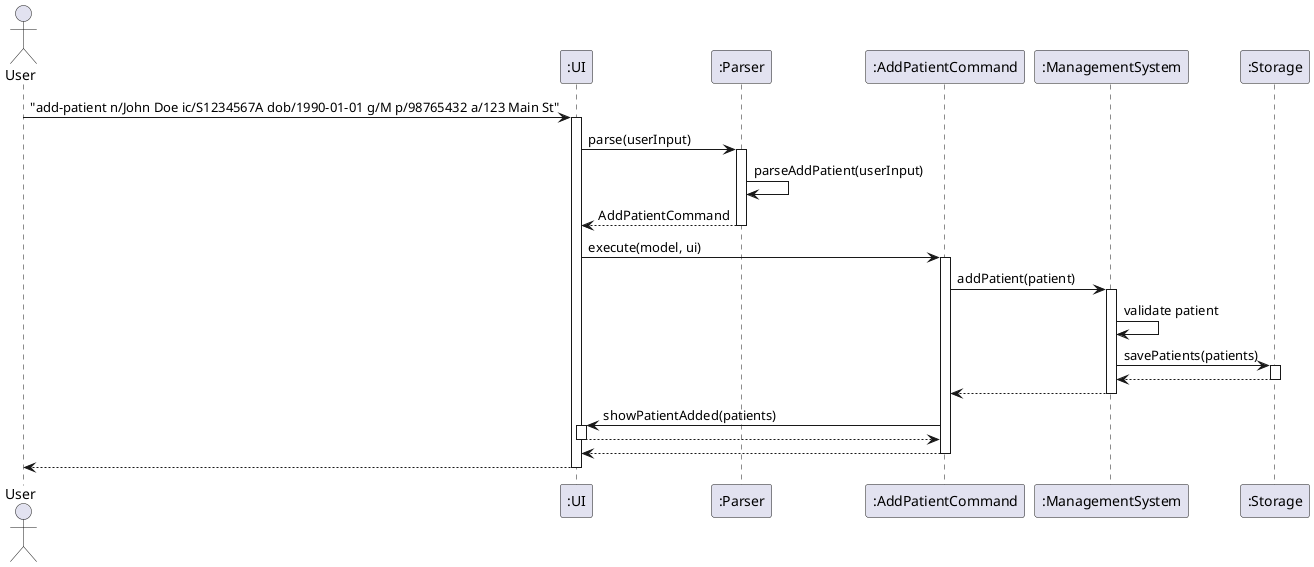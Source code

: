 @startuml
actor User as user
participant ":UI" as ui
participant ":Parser" as parser
participant ":AddPatientCommand" as command
participant ":ManagementSystem" as model
participant ":Storage" as storage

user -> ui : "add-patient n/John Doe ic/S1234567A dob/1990-01-01 g/M p/98765432 a/123 Main St"
activate ui

ui -> parser : parse(userInput)
activate parser
parser -> parser : parseAddPatient(userInput)
parser --> ui : AddPatientCommand
deactivate parser

ui -> command : execute(model, ui)
activate command

command -> model : addPatient(patient)
activate model

model -> model : validate patient
model -> storage : savePatients(patients)
activate storage
storage --> model
deactivate storage

model --> command
deactivate model

command -> ui : showPatientAdded(patients)
activate ui
ui --> command
deactivate ui

command --> ui
deactivate command

ui --> user
deactivate ui

@enduml 